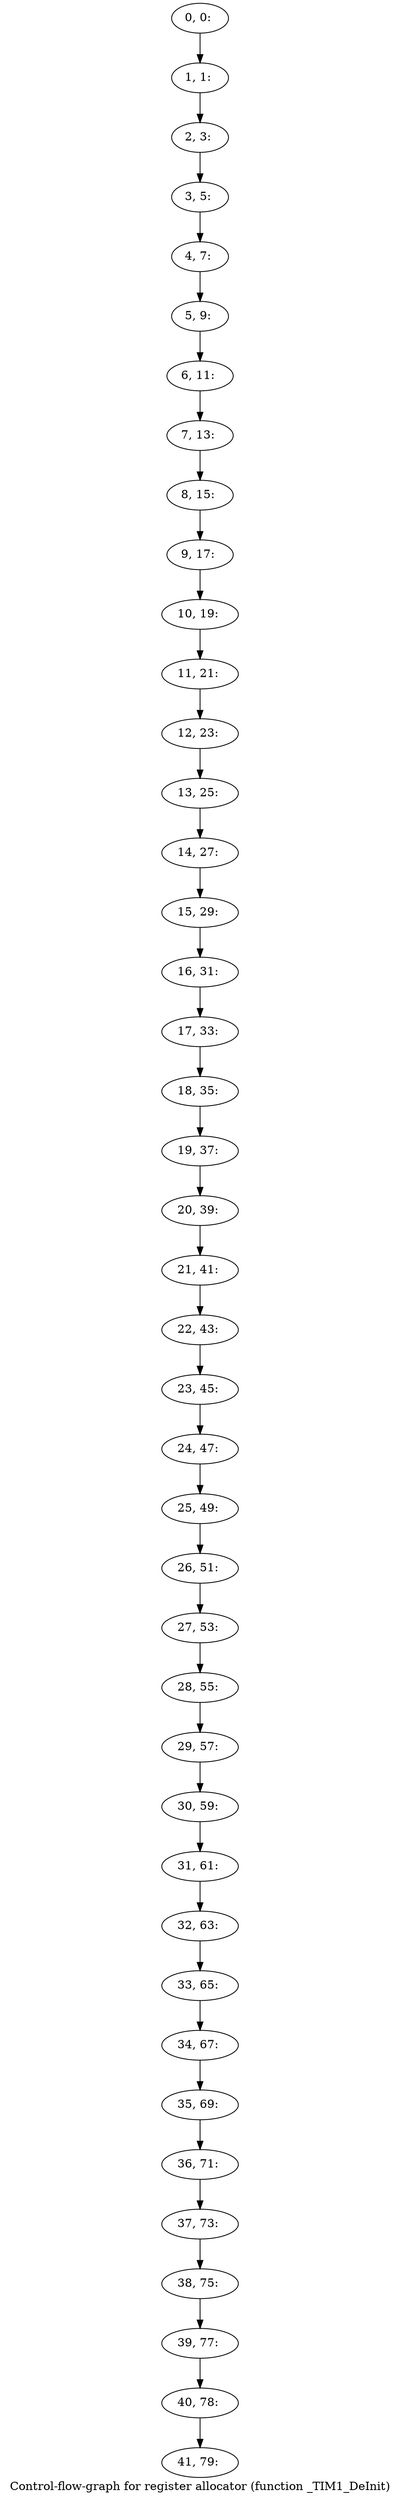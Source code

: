 digraph G {
graph [label="Control-flow-graph for register allocator (function _TIM1_DeInit)"]
0[label="0, 0: "];
1[label="1, 1: "];
2[label="2, 3: "];
3[label="3, 5: "];
4[label="4, 7: "];
5[label="5, 9: "];
6[label="6, 11: "];
7[label="7, 13: "];
8[label="8, 15: "];
9[label="9, 17: "];
10[label="10, 19: "];
11[label="11, 21: "];
12[label="12, 23: "];
13[label="13, 25: "];
14[label="14, 27: "];
15[label="15, 29: "];
16[label="16, 31: "];
17[label="17, 33: "];
18[label="18, 35: "];
19[label="19, 37: "];
20[label="20, 39: "];
21[label="21, 41: "];
22[label="22, 43: "];
23[label="23, 45: "];
24[label="24, 47: "];
25[label="25, 49: "];
26[label="26, 51: "];
27[label="27, 53: "];
28[label="28, 55: "];
29[label="29, 57: "];
30[label="30, 59: "];
31[label="31, 61: "];
32[label="32, 63: "];
33[label="33, 65: "];
34[label="34, 67: "];
35[label="35, 69: "];
36[label="36, 71: "];
37[label="37, 73: "];
38[label="38, 75: "];
39[label="39, 77: "];
40[label="40, 78: "];
41[label="41, 79: "];
0->1 ;
1->2 ;
2->3 ;
3->4 ;
4->5 ;
5->6 ;
6->7 ;
7->8 ;
8->9 ;
9->10 ;
10->11 ;
11->12 ;
12->13 ;
13->14 ;
14->15 ;
15->16 ;
16->17 ;
17->18 ;
18->19 ;
19->20 ;
20->21 ;
21->22 ;
22->23 ;
23->24 ;
24->25 ;
25->26 ;
26->27 ;
27->28 ;
28->29 ;
29->30 ;
30->31 ;
31->32 ;
32->33 ;
33->34 ;
34->35 ;
35->36 ;
36->37 ;
37->38 ;
38->39 ;
39->40 ;
40->41 ;
}
